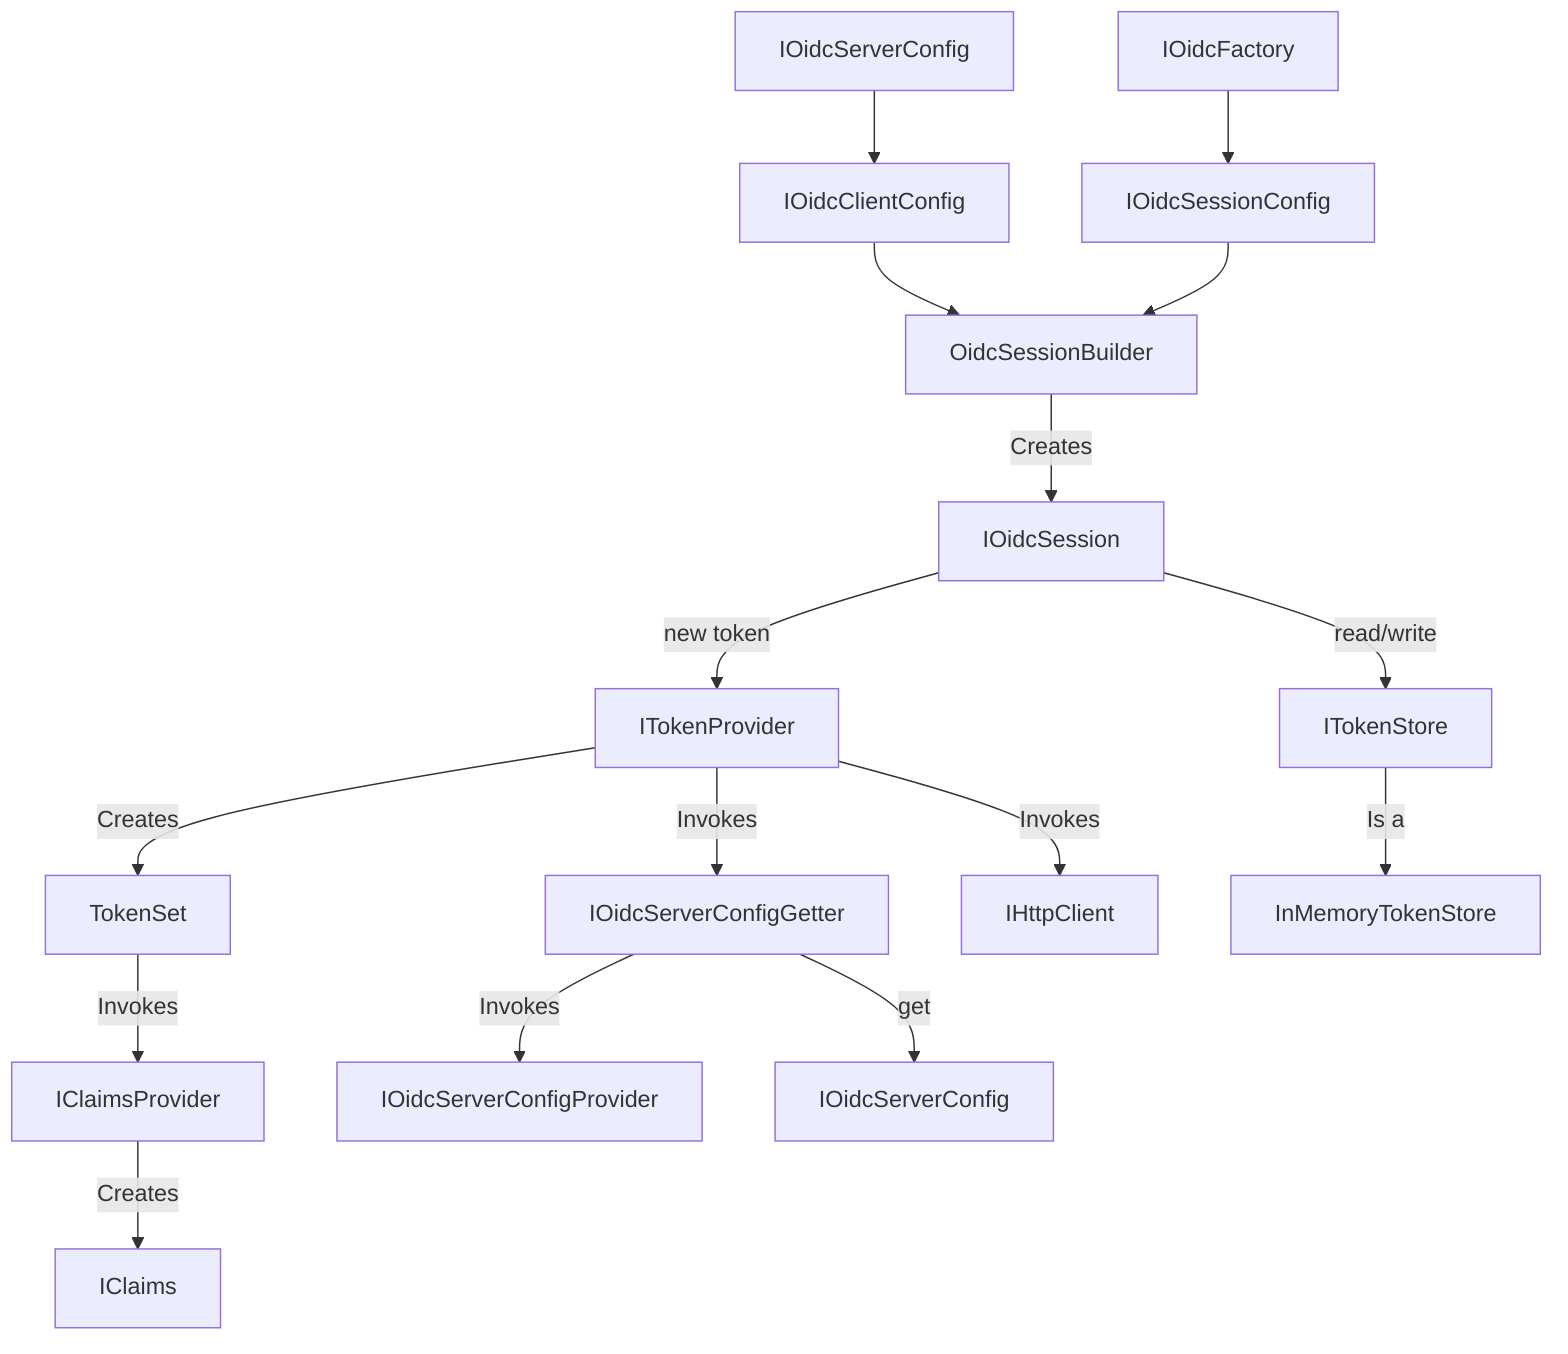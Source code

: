 graph TB
IOidcServerConfig --> IOidcClientConfig
IOidcClientConfig --> OidcSessionBuilder
IOidcFactory --> IOidcSessionConfig
IOidcSessionConfig --> OidcSessionBuilder
OidcSessionBuilder --Creates--> IOidcSession
IOidcSession --new token--> ITokenProvider
IOidcSession --read/write--> ITokenStore
ITokenProvider --Creates--> TokenSet
ITokenProvider --Invokes--> IOidcServerConfigGetter
ITokenProvider --Invokes--> IHttpClient
ITokenStore --Is a--> InMemoryTokenStore
TokenSet --Invokes--> IClaimsProvider
IClaimsProvider --Creates--> IClaims
IOidcServerConfigGetter --Invokes--> IOidcServerConfigProvider
IOidcServerConfigGetter --get--> IOidcServerConfig2[IOidcServerConfig]